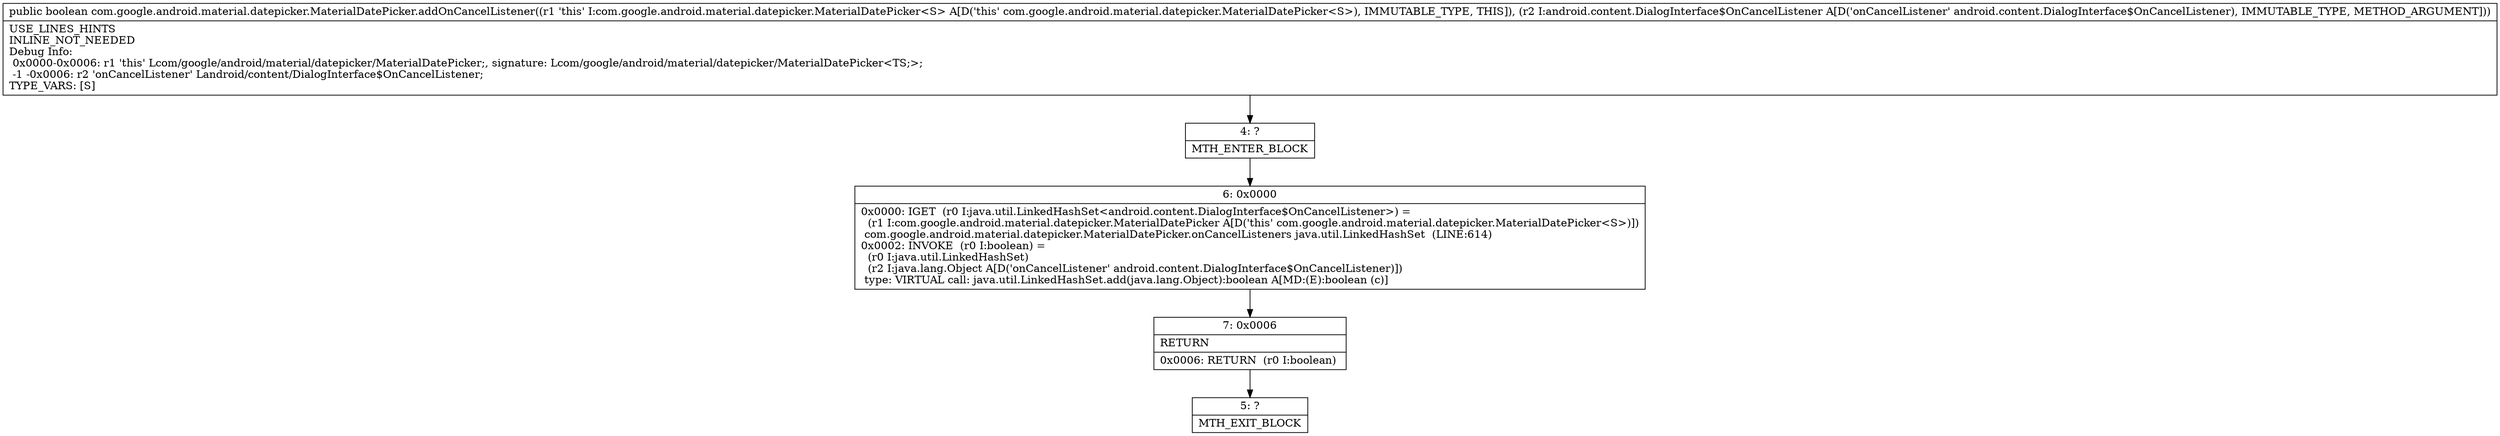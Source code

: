 digraph "CFG forcom.google.android.material.datepicker.MaterialDatePicker.addOnCancelListener(Landroid\/content\/DialogInterface$OnCancelListener;)Z" {
Node_4 [shape=record,label="{4\:\ ?|MTH_ENTER_BLOCK\l}"];
Node_6 [shape=record,label="{6\:\ 0x0000|0x0000: IGET  (r0 I:java.util.LinkedHashSet\<android.content.DialogInterface$OnCancelListener\>) = \l  (r1 I:com.google.android.material.datepicker.MaterialDatePicker A[D('this' com.google.android.material.datepicker.MaterialDatePicker\<S\>)])\l com.google.android.material.datepicker.MaterialDatePicker.onCancelListeners java.util.LinkedHashSet  (LINE:614)\l0x0002: INVOKE  (r0 I:boolean) = \l  (r0 I:java.util.LinkedHashSet)\l  (r2 I:java.lang.Object A[D('onCancelListener' android.content.DialogInterface$OnCancelListener)])\l type: VIRTUAL call: java.util.LinkedHashSet.add(java.lang.Object):boolean A[MD:(E):boolean (c)]\l}"];
Node_7 [shape=record,label="{7\:\ 0x0006|RETURN\l|0x0006: RETURN  (r0 I:boolean) \l}"];
Node_5 [shape=record,label="{5\:\ ?|MTH_EXIT_BLOCK\l}"];
MethodNode[shape=record,label="{public boolean com.google.android.material.datepicker.MaterialDatePicker.addOnCancelListener((r1 'this' I:com.google.android.material.datepicker.MaterialDatePicker\<S\> A[D('this' com.google.android.material.datepicker.MaterialDatePicker\<S\>), IMMUTABLE_TYPE, THIS]), (r2 I:android.content.DialogInterface$OnCancelListener A[D('onCancelListener' android.content.DialogInterface$OnCancelListener), IMMUTABLE_TYPE, METHOD_ARGUMENT]))  | USE_LINES_HINTS\lINLINE_NOT_NEEDED\lDebug Info:\l  0x0000\-0x0006: r1 'this' Lcom\/google\/android\/material\/datepicker\/MaterialDatePicker;, signature: Lcom\/google\/android\/material\/datepicker\/MaterialDatePicker\<TS;\>;\l  \-1 \-0x0006: r2 'onCancelListener' Landroid\/content\/DialogInterface$OnCancelListener;\lTYPE_VARS: [S]\l}"];
MethodNode -> Node_4;Node_4 -> Node_6;
Node_6 -> Node_7;
Node_7 -> Node_5;
}


